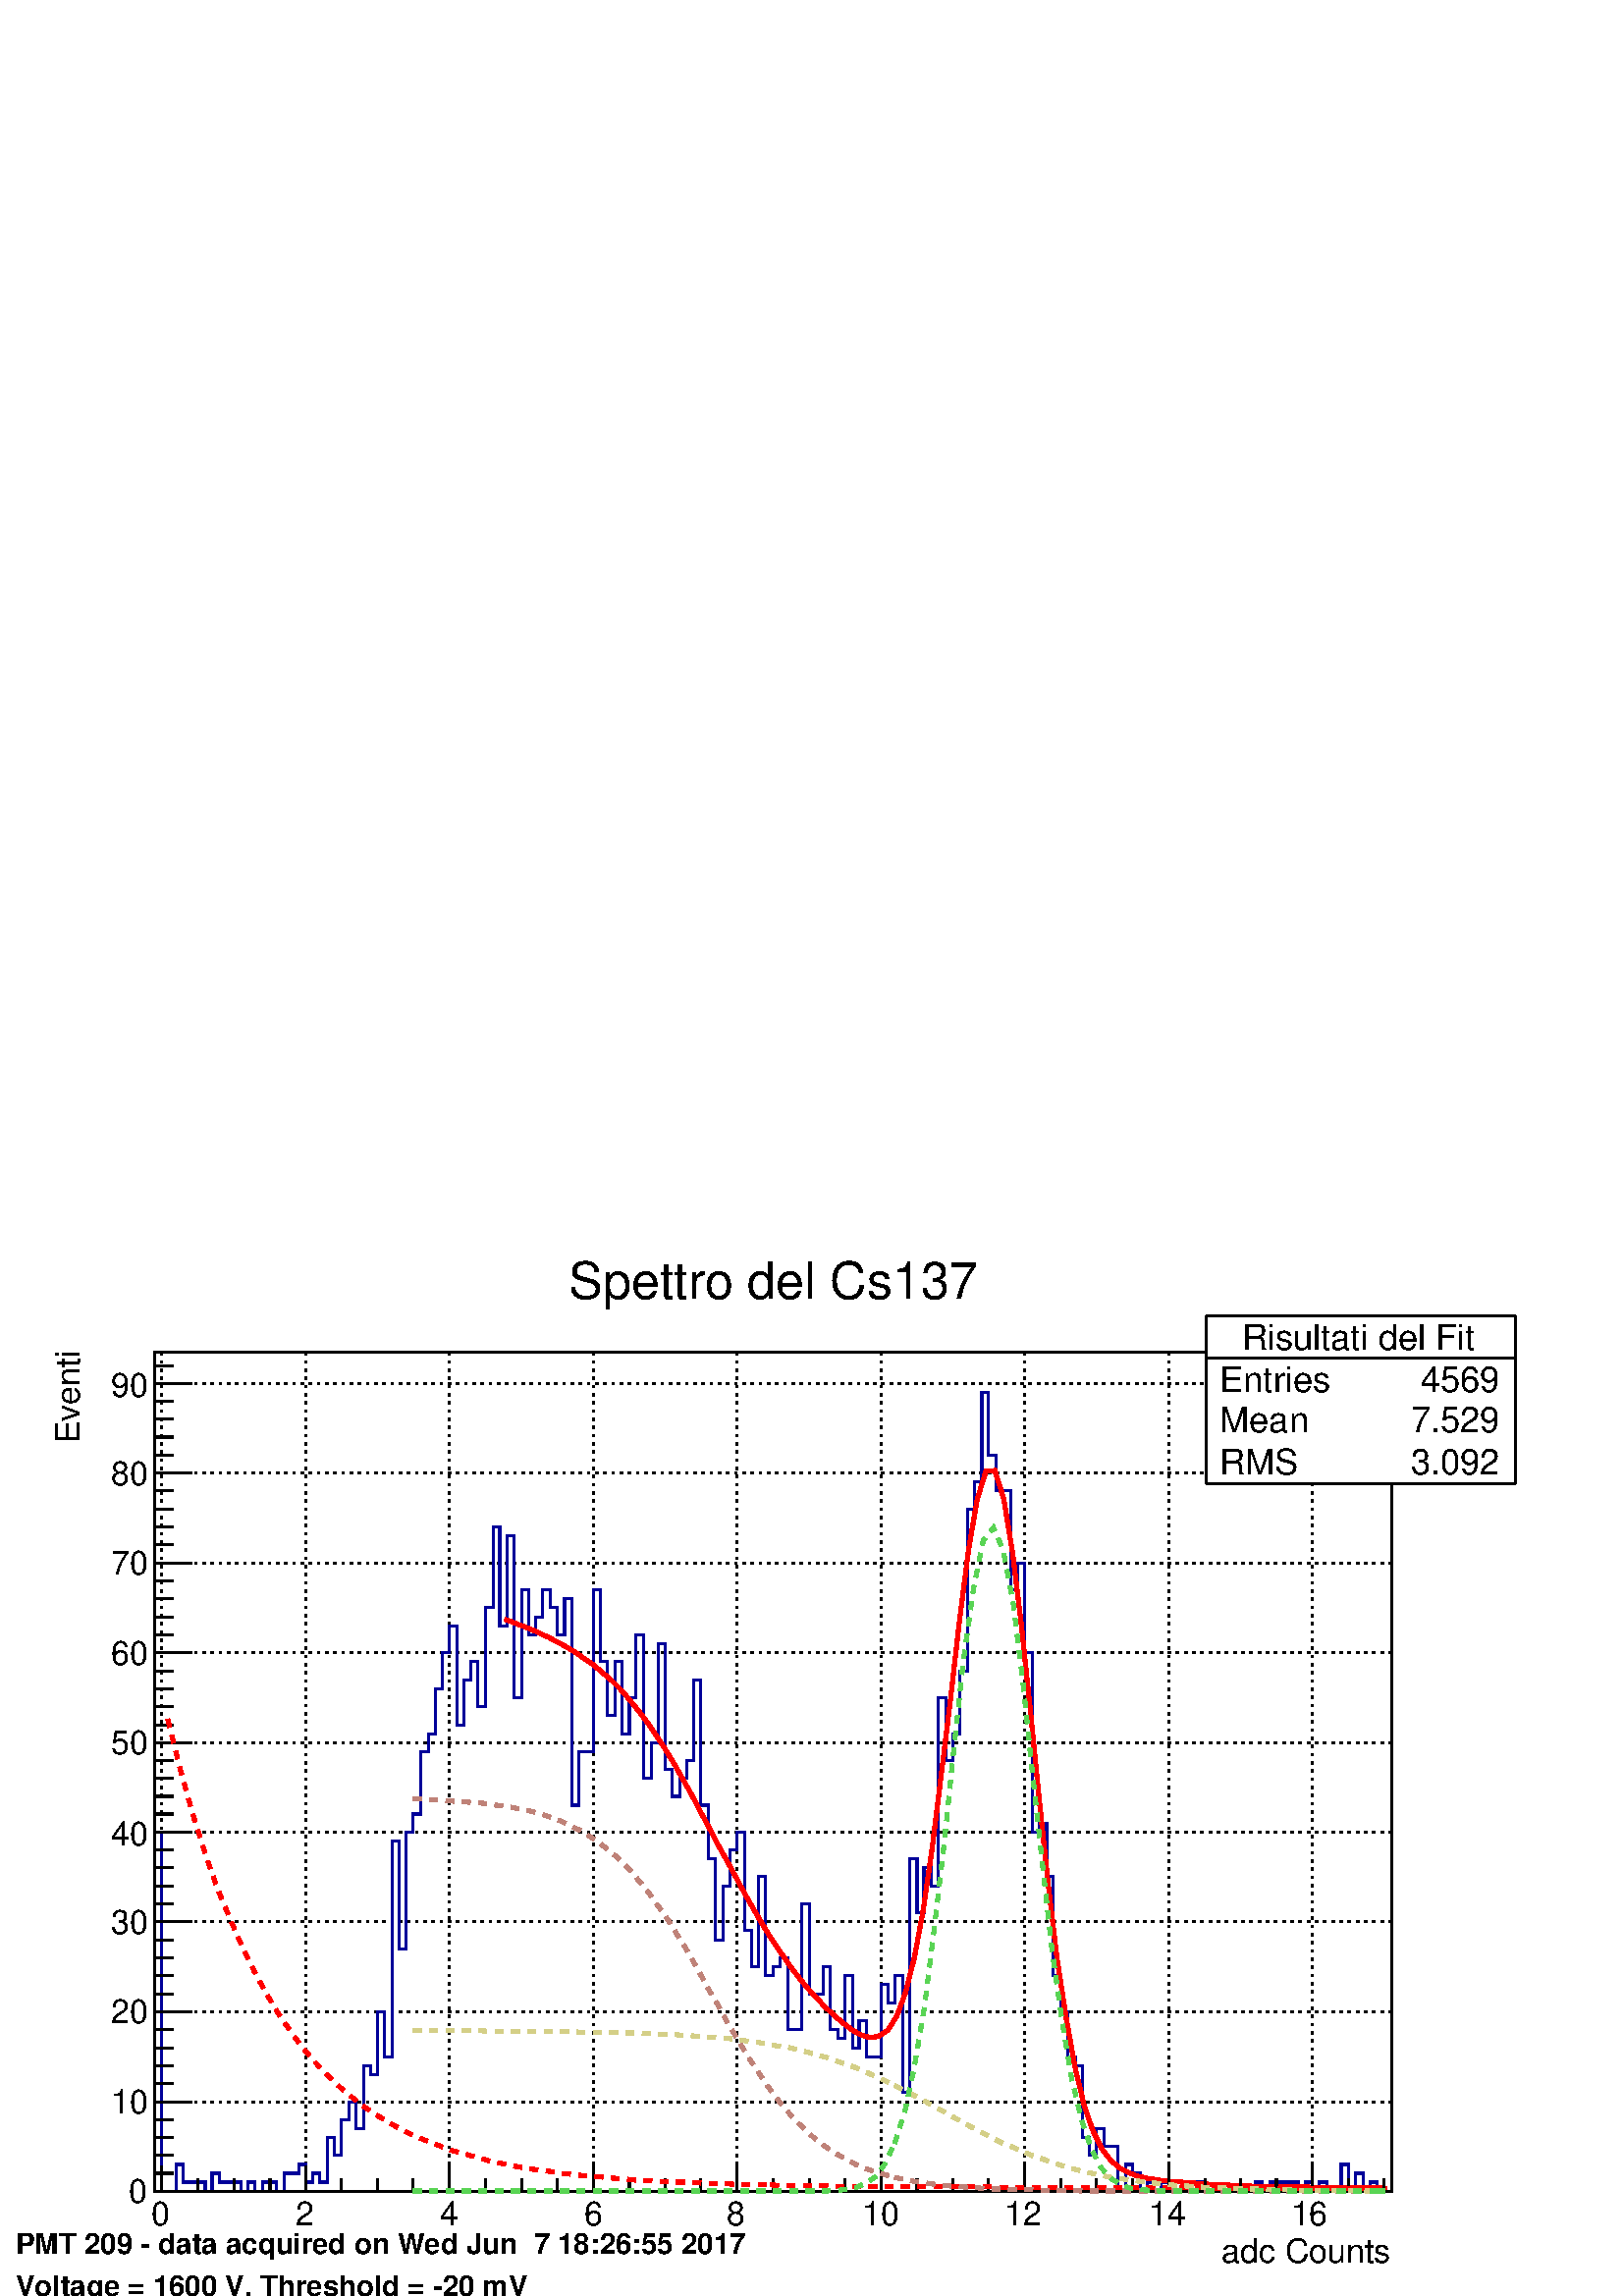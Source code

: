 %!PS-Adobe-2.0 EPSF-2.0
%%BoundingBox:  0 0 567 384
%%EndComments
%%BeginProlog
80 dict begin
/s {stroke} def /l {lineto} def /m {moveto} def /t {translate} def
/r {rotate} def /rl {roll}  def /R {repeat} def
/d {rlineto} def /rm {rmoveto} def /gr {grestore} def /f {eofill} def
/c {setrgbcolor} def /black {0 setgray} def /sd {setdash} def
/cl {closepath} def /sf {scalefont setfont} def /lw {setlinewidth} def
/box {m dup 0 exch d exch 0 d 0 exch neg d cl} def
/NC{systemdict begin initclip end}def/C{NC box clip newpath}def
/bl {box s} def /bf {gsave box gsave f grestore 1 lw [] 0 sd s grestore} def /Y { 0 exch d} def /X { 0 d} def 
/K {{pop pop 0 moveto} exch kshow} bind def
/ita {/ang 15 def gsave [1 0 ang dup sin exch cos div 1 0 0] concat} def 
/mp {newpath /y exch def /x exch def} def
/side {[w .77 mul w .23 mul] .385 w mul sd w 0 l currentpoint t -144 r} def
/mr {mp x y w2 0 360 arc} def /m24 {mr s} def /m20 {mr f} def
/mb {mp x y w2 add m w2 neg 0 d 0 w neg d w 0 d 0 w d cl} def
/mt {mp x y w2 add m w2 neg w neg d w 0 d cl} def
/m21 {mb f} def /m25 {mb s} def /m22 {mt f} def /m26{mt s} def
/m23 {mp x y w2 sub m w2 w d w neg 0 d cl f} def
/m27 {mp x y w2 add m w3 neg w2 neg d w3 w2 neg d w3 w2 d cl s} def
/m28 {mp x w2 sub y w2 sub w3 add m w3 0 d  0 w3 neg d w3 0 d 0 w3 d w3 0 d  0 w3 d w3 neg 0 d 0 w3 d w3 neg 0 d 0 w3 neg d w3 neg 0 d cl s } def
/m29 {mp gsave x w2 sub y w2 add w3 sub m currentpoint t 4 {side} repeat cl fill gr} def
/m30 {mp gsave x w2 sub y w2 add w3 sub m currentpoint t 4 {side} repeat cl s gr} def
/m31 {mp x y w2 sub m 0 w d x w2 sub y m w 0 d x w2 sub y w2 add m w w neg d x w2 sub y w2 sub m w w d s} def
/m32 {mp x y w2 sub m w2 w d w neg 0 d cl s} def
/m33 {mp x y w2 add m w3 neg w2 neg d w3 w2 neg d w3 w2 d cl f} def
/m34 {mp x w2 sub y w2 sub w3 add m w3 0 d  0 w3 neg d w3 0 d 0 w3 d w3 0 d  0 w3 d w3 neg 0 d 0 w3 d w3 neg 0 d 0 w3 neg d w3 neg 0 d cl f } def
/m2 {mp x y w2 sub m 0 w d x w2 sub y m w 0 d s} def
/m5 {mp x w2 sub y w2 sub m w w d x w2 sub y w2 add m w w neg d s} def
/reEncode {exch findfont dup length dict begin {1 index /FID eq  {pop pop} {def} ifelse } forall /Encoding exch def currentdict end dup /FontName get exch definefont pop } def [/Times-Bold /Times-Italic /Times-BoldItalic /Helvetica /Helvetica-Oblique
 /Helvetica-Bold /Helvetica-BoldOblique /Courier /Courier-Oblique /Courier-Bold /Courier-BoldOblique /Times-Roman /AvantGarde-Book /AvantGarde-BookOblique /AvantGarde-Demi /AvantGarde-DemiOblique /Bookman-Demi /Bookman-DemiItalic /Bookman-Light
 /Bookman-LightItalic /Helvetica-Narrow /Helvetica-Narrow-Bold /Helvetica-Narrow-BoldOblique /Helvetica-Narrow-Oblique /NewCenturySchlbk-Roman /NewCenturySchlbk-Bold /NewCenturySchlbk-BoldItalic /NewCenturySchlbk-Italic /Palatino-Bold
 /Palatino-BoldItalic /Palatino-Italic /Palatino-Roman ] {ISOLatin1Encoding reEncode } forall
%%EndProlog
%%BeginSetup
%%EndSetup
newpath  gsave  .25 .25 scale  gsave  0 0 t black[  ] 0 sd 3 lw 1 1 1 c 2268 1538 0 0 bf black 1 1 1 c 1814 1230 227 154 bf black 1814 1230 227 154 bl 227 154 m 1814 X s[ 4 8] 0 sd 237 1384 m -1230 Y s 448 1384 m -1230 Y s 659 1384 m -1230 Y s 870
 1384 m -1230 Y s 1081 1384 m -1230 Y s 1292 1384 m -1230 Y s 1503 1384 m -1230 Y s 1714 1384 m -1230 Y s 1925 1384 m -1230 Y s 237 1384 m -1230 Y s 1925 1384 m -1230 Y s[  ] 0 sd 227 154 m 1230 Y s[ 4 8] 0 sd 2041 154 m -1814 X s 2041 285 m -1814 X
 s 2041 417 m -1814 X s 2041 549 m -1814 X s 2041 680 m -1814 X s 2041 812 m -1814 X s 2041 944 m -1814 X s 2041 1075 m -1814 X s 2041 1207 m -1814 X s 2041 1339 m -1814 X s 2041 1339 m -1814 X s 0 0 0.6 c[  ] 0 sd 1 1 1 c black 0 0 0.6 c 227 680 m
 10 X -526 Y 21 X 39 Y 11 X -26 Y 32 X -13 Y 10 X 26 Y 11 X -13 Y 31 X -13 Y 11 X 13 Y 10 X -13 Y 11 X 13 Y 21 X -13 Y 11 X 26 Y 21 X 13 Y 10 X -26 Y 11 X 13 Y 10 X -13 Y 11 X 66 Y 10 X -27 Y 11 X 53 Y 11 X 26 Y 10 X -39 Y 11 X 92 Y 10 X -13 Y 11 X
 92 Y 10 X -66 Y 11 X 316 Y 10 X -158 Y 11 X 171 Y 10 X 27 Y 11 X 92 Y 11 X 26 Y 10 X 66 Y 11 X 53 Y 10 X 39 Y 11 X -145 Y 10 X 66 Y 11 X 27 Y 10 X -66 Y 11 X 145 Y 11 X 118 Y 10 X -145 Y 11 X 132 Y 10 X -237 Y 11 X 158 Y 10 X -66 Y 11 X 26 Y 10 X 40
 Y 11 X -26 Y 10 X -40 Y 11 X 53 Y 11 X -303 Y 10 X 79 Y 21 X 237 Y 11 X -105 Y 10 X -79 Y 11 X 79 Y 10 X -106 Y 11 X 53 Y 10 X 92 Y 11 X -211 Y 11 X 53 Y 10 X 145 Y 11 X -184 Y 10 X -40 Y 11 X 26 Y 10 X 27 Y 11 X 118 Y 10 X -184 Y 11 X -79 Y 10 X
 -119 Y 11 X 79 Y 11 X 53 Y 10 X 26 Y 11 X -144 Y 10 X -53 Y 11 X 132 Y 10 X -145 Y 11 X 13 Y 10 X 13 Y 11 X -105 Y 21 X 184 Y 11 X -132 Y 21 X 40 Y 10 X -92 Y 11 X -13 Y 10 X 92 Y 11 X -106 Y 10 X 40 Y 11 X -53 Y 21 X 106 Y 11 X -27 Y 10 X 40 Y 11 X
 -171 Y 10 X 342 Y 11 X -79 Y 10 X 66 Y 11 X -27 Y 10 X 277 Y 11 X -92 Y 11 X 39 Y 10 X 92 Y 11 X 237 Y 10 X 40 Y 11 X 132 Y 10 X -93 Y 11 X -52 Y 21 X -145 Y 10 X 39 Y 11 X -131 Y 11 X -264 Y 10 X 14 Y 11 X -79 Y 10 X -145 Y 11 X -53 Y 10 X -66 Y 11
 X -13 Y 10 X -105 Y 11 X -27 Y 10 X 40 Y 11 X -26 Y 21 X -66 Y 11 X 39 Y 10 X -13 Y 11 X -26 Y 10 X 13 Y 11 X -13 Y 10 X 13 Y 11 X -13 Y 11 X 13 Y 21 X -13 Y 10 X 13 Y 11 X -13 Y 74 X 13 Y 10 X -13 Y 11 X 13 Y 42 X -13 Y 10 X 13 Y 11 X -13 Y 10 X 13
 Y 11 X -13 Y 21 X 39 Y 11 X -39 Y 10 X 26 Y 11 X -26 Y 10 X 13 Y 11 X -13 Y 21 X s 1 0 0 c 6 lw 0.95 0.95 0.95 c black 1 0 0 c 740 993 m 13 -5 d 13 -5 d 13 -5 d 13 -6 d 13 -6 d 13 -7 d 13 -7 d 13 -8 d 13 -9 d 13 -9 d 13 -11 d 14 -12 d 13 -13 d 13
 -15 d 13 -16 d 13 -17 d 13 -19 d 13 -20 d 13 -21 d 13 -23 d 13 -23 d 13 -25 d 13 -24 d 13 -25 d 14 -25 d 13 -24 d 13 -24 d 13 -23 d 13 -22 d 13 -21 d 13 -19 d 13 -19 d 13 -17 d 13 -16 d 13 -14 d 13 -14 d 14 -13 d 13 -11 d 13 -10 d 13 -7 d 13 -4 d 13
 2 d 13 9 d 13 20 d 13 35 d 13 51 d 13 70 d 13 90 d 13 105 d s 1380 761 m 14 114 d 13 114 d 13 102 d 13 77 d 13 42 d 13 1 d 13 -41 d 13 -79 d 13 -107 d 13 -124 d 13 -130 d 13 -123 d 13 -110 d 14 -91 d 13 -72 d 13 -54 d 13 -38 d 13 -26 d 13 -17 d 13
 -11 d 13 -7 d 13 -5 d 13 -3 d 13 -2 d 13 -2 d 14 -1 d 13 -1 d 13 -1 d 13 -1 d 13 -1 d 13 X 13 -1 d 13 -1 d 13 X 13 -1 d 26 X 13 -1 d 40 X 13 -1 d 91 X s 2021 159 m 13 -1 d s black 3 lw 227 154 m 1814 X s
 gsave  2268 1538 0 0 C 1792.02 48.873 t 0 r /Helvetica findfont 48.873 sf 0 0 m (adc Counts) show NC gr  237 191 m -37 Y s 290 172 m -18 Y s 343 172 m -18 Y s 396 172 m -18 Y s 448 191 m -37 Y s 501 172 m -18 Y s 554 172 m -18 Y s 606 172 m -18 Y
 s 659 191 m -37 Y s 712 172 m -18 Y s 765 172 m -18 Y s 817 172 m -18 Y s 870 191 m -37 Y s 923 172 m -18 Y s 976 172 m -18 Y s 1028 172 m -18 Y s 1081 191 m -37 Y s 1134 172 m -18 Y s 1187 172 m -18 Y s 1239 172 m -18 Y s 1292 191 m -37 Y s 1345
 172 m -18 Y s 1398 172 m -18 Y s 1450 172 m -18 Y s 1503 191 m -37 Y s 1556 172 m -18 Y s 1608 172 m -18 Y s 1661 172 m -18 Y s 1714 191 m -37 Y s 1767 172 m -18 Y s 1819 172 m -18 Y s 1872 172 m -18 Y s 1925 191 m -37 Y s 237 191 m -37 Y s 1925 191
 m -37 Y s 1978 172 m -18 Y s 2030 172 m -18 Y s
 gsave  2268 1538 0 0 C 221.559 104.263 t 0 r /Helvetica findfont 48.873 sf 0 0 m (0) show NC gr 
 gsave  2268 1538 0 0 C 433.342 104.263 t 0 r /Helvetica findfont 48.873 sf 0 0 m (2) show NC gr 
 gsave  2268 1538 0 0 C 645.126 104.263 t 0 r /Helvetica findfont 48.873 sf 0 0 m (4) show NC gr 
 gsave  2268 1538 0 0 C 856.91 104.263 t 0 r /Helvetica findfont 48.873 sf 0 0 m (6) show NC gr 
 gsave  2268 1538 0 0 C 1065.44 104.263 t 0 r /Helvetica findfont 48.873 sf 0 0 m (8) show NC gr 
 gsave  2268 1538 0 0 C 1264.19 104.263 t 0 r /Helvetica findfont 48.873 sf 0 0 m (10) show NC gr 
 gsave  2268 1538 0 0 C 1472.71 104.263 t 0 r /Helvetica findfont 48.873 sf 0 0 m (12) show NC gr 
 gsave  2268 1538 0 0 C 1684.5 104.263 t 0 r /Helvetica findfont 48.873 sf 0 0 m (14) show NC gr 
 gsave  2268 1538 0 0 C 1893.02 104.263 t 0 r /Helvetica findfont 48.873 sf 0 0 m (16) show NC gr  227 154 m 1230 Y s
 gsave  2268 1538 0 0 C 117.296 1251.15 t 90 r /Helvetica findfont 48.873 sf 0 0 m (Eventi) show NC gr  281 154 m -54 X s 254 180 m -27 X s 254 206 m -27 X s 254 233 m -27 X s 254 259 m -27 X s 281 285 m -54 X s 254 312 m -27 X s 254 338 m -27 X s
 254 364 m -27 X s 254 391 m -27 X s 281 417 m -54 X s 254 443 m -27 X s 254 470 m -27 X s 254 496 m -27 X s 254 522 m -27 X s 281 549 m -54 X s 254 575 m -27 X s 254 601 m -27 X s 254 628 m -27 X s 254 654 m -27 X s 281 680 m -54 X s 254 707 m -27 X
 s 254 733 m -27 X s 254 759 m -27 X s 254 786 m -27 X s 281 812 m -54 X s 254 838 m -27 X s 254 865 m -27 X s 254 891 m -27 X s 254 917 m -27 X s 281 944 m -54 X s 254 970 m -27 X s 254 996 m -27 X s 254 1023 m -27 X s 254 1049 m -27 X s 281 1075 m
 -54 X s 254 1102 m -27 X s 254 1128 m -27 X s 254 1154 m -27 X s 254 1181 m -27 X s 281 1207 m -54 X s 254 1233 m -27 X s 254 1260 m -27 X s 254 1286 m -27 X s 254 1312 m -27 X s 281 1339 m -54 X s 281 1339 m -54 X s 254 1365 m -27 X s
 gsave  2268 1538 0 0 C 188.976 136.845 t 0 r /Helvetica findfont 48.873 sf 0 0 m (0) show NC gr 
 gsave  2268 1538 0 0 C 162.911 267.173 t 0 r /Helvetica findfont 48.873 sf 0 0 m (10) show NC gr 
 gsave  2268 1538 0 0 C 162.911 400.76 t 0 r /Helvetica findfont 48.873 sf 0 0 m (20) show NC gr 
 gsave  2268 1538 0 0 C 162.911 531.089 t 0 r /Helvetica findfont 48.873 sf 0 0 m (30) show NC gr 
 gsave  2268 1538 0 0 C 162.911 661.417 t 0 r /Helvetica findfont 48.873 sf 0 0 m (40) show NC gr 
 gsave  2268 1538 0 0 C 162.911 795.004 t 0 r /Helvetica findfont 48.873 sf 0 0 m (50) show NC gr 
 gsave  2268 1538 0 0 C 162.911 925.333 t 0 r /Helvetica findfont 48.873 sf 0 0 m (60) show NC gr 
 gsave  2268 1538 0 0 C 162.911 1058.92 t 0 r /Helvetica findfont 48.873 sf 0 0 m (70) show NC gr 
 gsave  2268 1538 0 0 C 162.911 1189.25 t 0 r /Helvetica findfont 48.873 sf 0 0 m (80) show NC gr 
 gsave  2268 1538 0 0 C 162.911 1319.58 t 0 r /Helvetica findfont 48.873 sf 0 0 m (90) show NC gr  1 1 1 c black
 gsave  2268 1538 0 0 C 834.103 1462.94 t 0 r /Helvetica findfont 74.939 sf 0 0 m (Spettro del Cs137) show NC gr  1 1 1 c 453 246 1769 1192 bf black 1769 1192 m 453 X s 2222 1192 m 246 Y s 2222 1438 m -453 X s 1769 1438 m -246 Y s 1 1 1 c black
 gsave  2268 1538 0 0 C 1821.34 1388 t 0 r /Helvetica findfont 52.131 sf 0 0 m (Risultati del Fit) show NC gr  1769 1376 m 453 X s
 gsave  2268 1538 0 0 C 1788.76 1326.09 t 0 r /Helvetica findfont 52.131 sf 0 0 m (Entries ) show NC gr 
 gsave  2268 1538 0 0 C 2068.97 1326.09 t 0 r /Helvetica findfont 52.131 sf 0 0 m ( 4569) show NC gr 
 gsave  2268 1538 0 0 C 1788.76 1267.44 t 0 r /Helvetica findfont 52.131 sf 0 0 m (Mean  ) show NC gr 
 gsave  2268 1538 0 0 C 2039.64 1267.44 t 0 r /Helvetica findfont 52.131 sf 0 0 m (  7.529) show NC gr 
 gsave  2268 1538 0 0 C 1788.76 1205.54 t 0 r /Helvetica findfont 52.131 sf 0 0 m (RMS   ) show NC gr 
 gsave  2268 1538 0 0 C 2039.64 1205.54 t 0 r /Helvetica findfont 52.131 sf 0 0 m (  3.092) show NC gr  1 0 0 c[ 12 12] 0 sd 6 lw 0.95 0.95 0.95 c black 1 0 0 c 246 846 m 18 -72 d 18 -65 d 18 -57 d 18 -52 d 19 -46 d 18 -41 d 18 -37 d 18 -33 d 18 -30
 d 18 -26 d 18 -24 d 18 -21 d 18 -19 d 18 -17 d 18 -15 d 18 -14 d 18 -12 d 18 -11 d 18 -10 d 18 -9 d 18 -7 d 18 -7 d 18 -7 d 18 -5 d 18 -5 d 18 -5 d 18 -4 d 18 -4 d 18 -3 d 18 -3 d 18 -2 d 18 -3 d 19 -2 d 18 -2 d 18 -1 d 18 -2 d 18 -1 d 18 -2 d 18 -1
 d 18 -1 d 18 -1 d 18 X 18 -1 d 18 -1 d 18 X 18 -1 d 18 X 18 -1 d 18 X s 1130 163 m 18 -1 d 54 X 18 -1 d 72 X 18 -1 d 145 X 18 -1 d 288 X 18 -1 d 235 X s 2014 158 m 18 X s 0.75 0.51 0.47 c 0.95 0.95 0.95 c black 0.75 0.51 0.47 c 606 729 m 14 X 15 -1
 d 14 -1 d 14 -1 d 15 -1 d 14 -1 d 15 -1 d 14 -2 d 14 -2 d 15 -2 d 14 -3 d 15 -3 d 14 -4 d 15 -5 d 14 -5 d 14 -7 d 15 -7 d 14 -9 d 15 -10 d 14 -11 d 15 -13 d 14 -14 d 14 -17 d 15 -18 d 14 -20 d 15 -21 d 14 -23 d 15 -24 d 14 -25 d 14 -26 d 15 -25 d 14
 -26 d 15 -25 d 14 -23 d 15 -23 d 14 -21 d 14 -19 d 15 -18 d 14 -16 d 15 -14 d 14 -13 d 15 -11 d 14 -9 d 14 -8 d 15 -8 d 14 -6 d 15 -5 d 14 -4 d 14 -4 d s 1312 174 m 15 -3 d 14 -3 d 15 -2 d 14 -2 d 15 -2 d 14 -1 d 14 -1 d 15 -1 d 14 -1 d 15 -1 d 14 X
 15 -1 d 28 X 15 -1 d 43 X 15 -1 d 432 X s 2019 154 m 15 X s 0.83 0.81 0.53 c 0.95 0.95 0.95 c black 0.83 0.81 0.53 c 606 389 m 101 X 14 -1 d 115 X 15 -1 d 43 X 15 -1 d 28 X 15 -1 d 14 -1 d 15 X 14 -1 d 15 -1 d 14 -1 d 14 -1 d 15 -1 d 14 -1 d 15 -2 d
 14 -2 d 15 -2 d 14 -2 d 14 -3 d 15 -2 d 14 -3 d 15 -4 d 14 -4 d 15 -4 d 14 -5 d 14 -5 d 15 -5 d 14 -6 d 15 -7 d 14 -6 d 14 -7 d s 1312 309 m 15 -8 d 14 -7 d 15 -8 d 14 -8 d 15 -8 d 14 -8 d 14 -8 d 15 -8 d 14 -7 d 15 -8 d 14 -7 d 15 -6 d 14 -6 d 14
 -6 d 15 -5 d 14 -5 d 15 -5 d 14 -4 d 15 -4 d 14 -3 d 14 -3 d 15 -3 d 14 -2 d 15 -2 d 14 -2 d 15 -2 d 14 -1 d 14 -2 d 15 -1 d 14 -1 d 15 -1 d 14 -1 d 15 X 14 -1 d 14 X 15 -1 d 14 X 15 -1 d 28 X 15 -1 d 86 X 15 -1 d 14 X s 2019 154 m 15 X s 0.35 0.83
 0.33 c 0.95 0.95 0.95 c black 0.35 0.83 0.33 c 606 154 m 606 X 14 1 d 14 1 d 15 3 d 14 6 d 15 10 d 14 19 d 14 30 d s 1312 224 m 15 46 d 14 66 d 15 89 d 14 112 d 15 129 d 14 137 d 14 130 d 15 106 d 14 69 d 15 19 d 14 -32 d 15 -79 d 14 -114 d 14 -133
 d 15 -136 d 14 -126 d 15 -106 d 14 -84 d 15 -61 d 14 -41 d 14 -27 d 15 -16 d 14 -9 d 15 -5 d 14 -2 d 15 -1 d 14 -1 d 317 X s 2019 154 m 15 X s black
 gsave  2268 1538 0 0 C 22.677 61.515 t 0 r /Helvetica-Bold findfont 42.357 sf 0 0 m (PMT 209 \255 data acquired on Wed Jun  7 18:26:55 2017 ) show NC gr 
 gsave  2268 1538 0 0 C 22.677 0 t 0 r /Helvetica-Bold findfont 42.357 sf 0 0 m (Voltage = 1600 V, Threshold = \25520 mV) show NC gr  1 1 1 c black
 gsave  2268 1538 0 0 C 834.103 1462.94 t 0 r /Helvetica findfont 74.939 sf 0 0 m (Spettro del Cs137) show NC gr 
 gr  gr showpage
end
%%EOF
